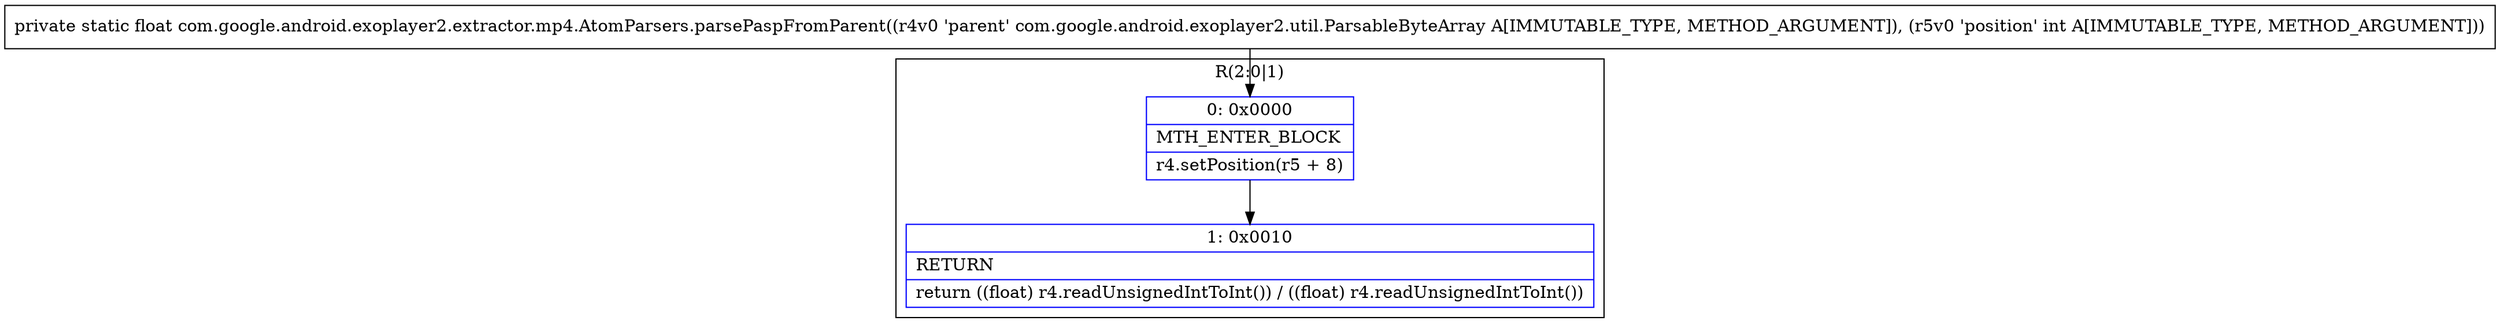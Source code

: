 digraph "CFG forcom.google.android.exoplayer2.extractor.mp4.AtomParsers.parsePaspFromParent(Lcom\/google\/android\/exoplayer2\/util\/ParsableByteArray;I)F" {
subgraph cluster_Region_1978344014 {
label = "R(2:0|1)";
node [shape=record,color=blue];
Node_0 [shape=record,label="{0\:\ 0x0000|MTH_ENTER_BLOCK\l|r4.setPosition(r5 + 8)\l}"];
Node_1 [shape=record,label="{1\:\ 0x0010|RETURN\l|return ((float) r4.readUnsignedIntToInt()) \/ ((float) r4.readUnsignedIntToInt())\l}"];
}
MethodNode[shape=record,label="{private static float com.google.android.exoplayer2.extractor.mp4.AtomParsers.parsePaspFromParent((r4v0 'parent' com.google.android.exoplayer2.util.ParsableByteArray A[IMMUTABLE_TYPE, METHOD_ARGUMENT]), (r5v0 'position' int A[IMMUTABLE_TYPE, METHOD_ARGUMENT])) }"];
MethodNode -> Node_0;
Node_0 -> Node_1;
}

